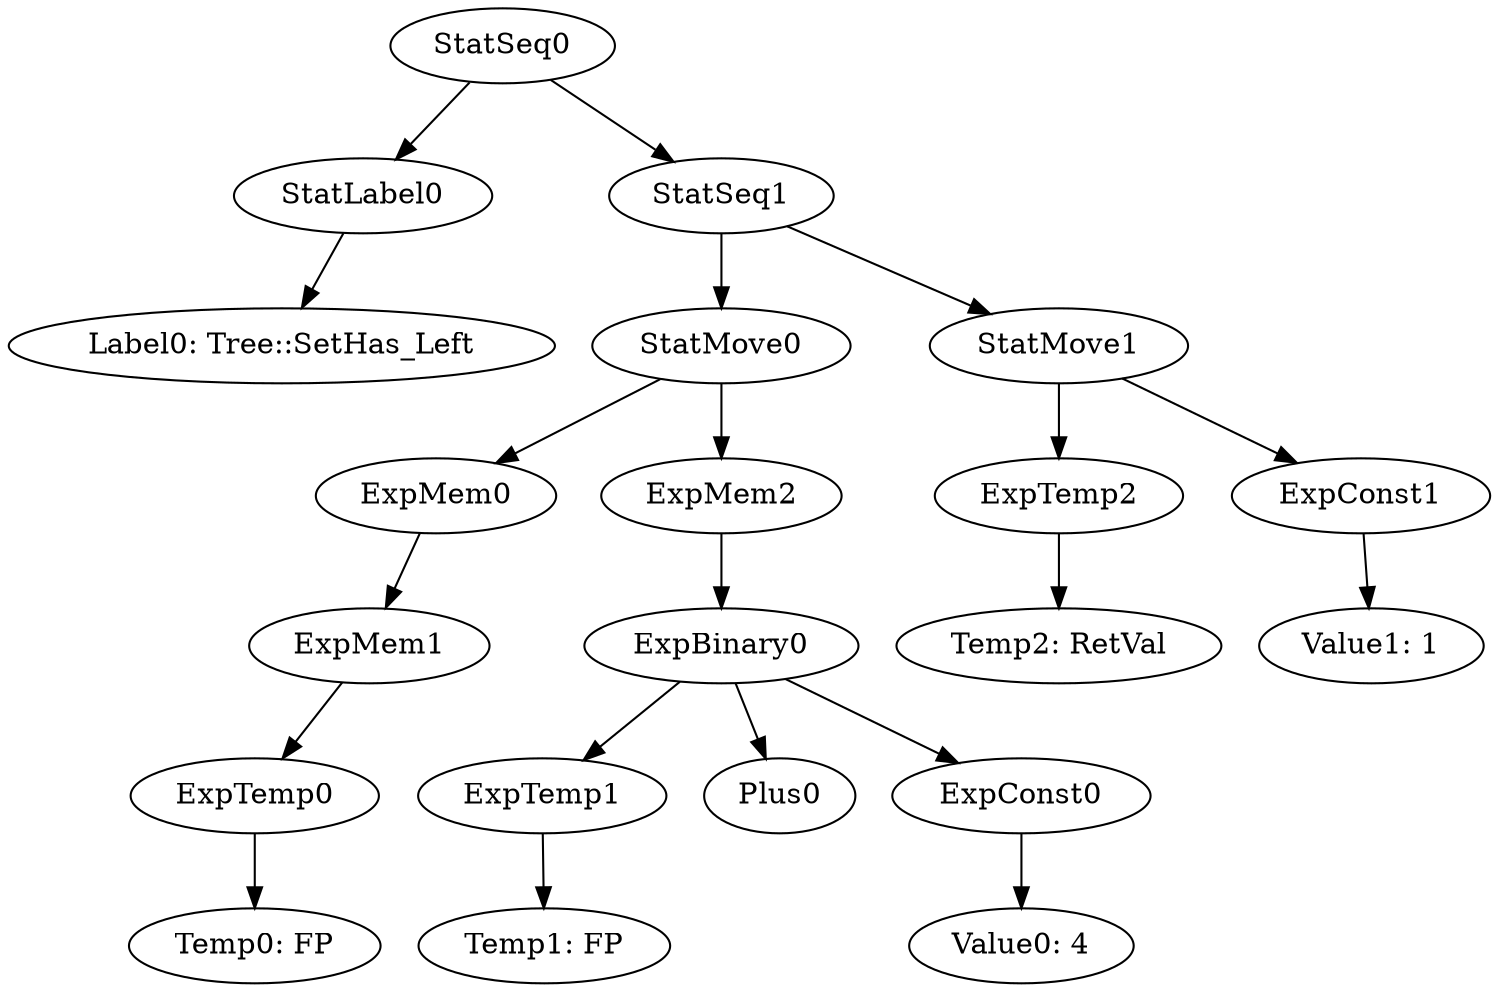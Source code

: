 digraph {
	ordering = out;
	ExpConst1 -> "Value1: 1";
	StatMove1 -> ExpTemp2;
	StatMove1 -> ExpConst1;
	ExpTemp2 -> "Temp2: RetVal";
	StatSeq1 -> StatMove0;
	StatSeq1 -> StatMove1;
	ExpMem0 -> ExpMem1;
	ExpMem2 -> ExpBinary0;
	ExpTemp0 -> "Temp0: FP";
	StatSeq0 -> StatLabel0;
	StatSeq0 -> StatSeq1;
	StatLabel0 -> "Label0: Tree::SetHas_Left";
	ExpMem1 -> ExpTemp0;
	ExpConst0 -> "Value0: 4";
	StatMove0 -> ExpMem0;
	StatMove0 -> ExpMem2;
	ExpBinary0 -> ExpTemp1;
	ExpBinary0 -> Plus0;
	ExpBinary0 -> ExpConst0;
	ExpTemp1 -> "Temp1: FP";
}


